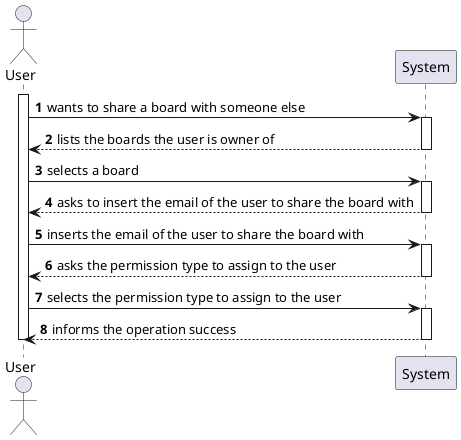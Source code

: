 @startuml US3004_SSD
autonumber

actor "User" as U
participant "System" as SYS

activate U

U -> SYS : wants to share a board with someone else
activate SYS
SYS --> U : lists the boards the user is owner of
deactivate SYS

U -> SYS : selects a board
activate SYS
SYS --> U : asks to insert the email of the user to share the board with
deactivate SYS

U -> SYS : inserts the email of the user to share the board with
activate SYS
SYS --> U : asks the permission type to assign to the user
deactivate SYS

U -> SYS : selects the permission type to assign to the user
activate SYS
SYS --> U : informs the operation success
deactivate SYS

deactivate U

@enduml
